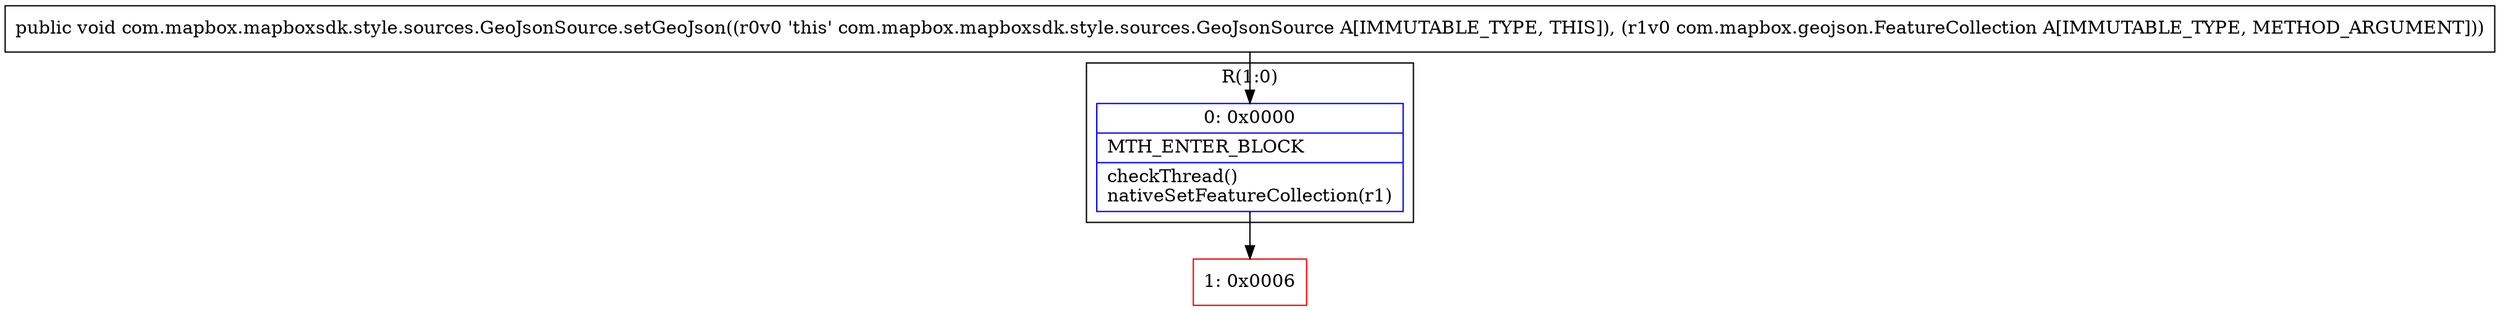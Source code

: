 digraph "CFG forcom.mapbox.mapboxsdk.style.sources.GeoJsonSource.setGeoJson(Lcom\/mapbox\/geojson\/FeatureCollection;)V" {
subgraph cluster_Region_1697439262 {
label = "R(1:0)";
node [shape=record,color=blue];
Node_0 [shape=record,label="{0\:\ 0x0000|MTH_ENTER_BLOCK\l|checkThread()\lnativeSetFeatureCollection(r1)\l}"];
}
Node_1 [shape=record,color=red,label="{1\:\ 0x0006}"];
MethodNode[shape=record,label="{public void com.mapbox.mapboxsdk.style.sources.GeoJsonSource.setGeoJson((r0v0 'this' com.mapbox.mapboxsdk.style.sources.GeoJsonSource A[IMMUTABLE_TYPE, THIS]), (r1v0 com.mapbox.geojson.FeatureCollection A[IMMUTABLE_TYPE, METHOD_ARGUMENT])) }"];
MethodNode -> Node_0;
Node_0 -> Node_1;
}

